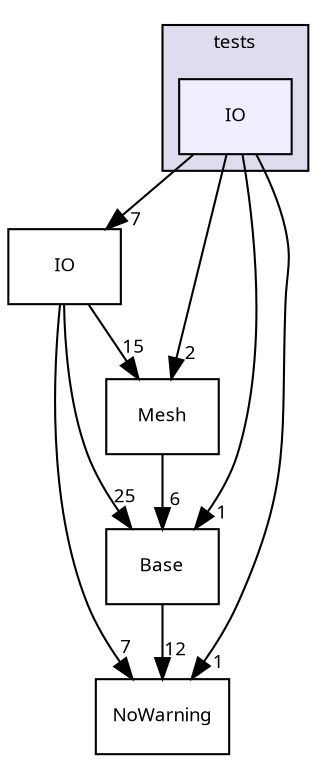 digraph "/tmp/q/quinoa/src/UnitTest/tests/IO" {
  bgcolor=transparent;
  compound=true
  node [ fontsize="9", fontname="sans-serif"];
  edge [ labelfontsize="9", labelfontname="sans-serif"];
  subgraph clusterdir_e95e2e38e51776ad287a40ec1ceb7b78 {
    graph [ bgcolor="#ddddee", pencolor="black", label="tests" fontname="sans-serif", fontsize="9", URL="dir_e95e2e38e51776ad287a40ec1ceb7b78.html"]
  dir_13cbf22fe35800b890c5358070abbb7e [shape=box, label="IO", style="filled", fillcolor="#eeeeff", pencolor="black", URL="dir_13cbf22fe35800b890c5358070abbb7e.html"];
  }
  dir_3e32a96ce5cfcb0c73109361e7fa459f [shape=box label="Mesh" URL="dir_3e32a96ce5cfcb0c73109361e7fa459f.html"];
  dir_fae119eb913a40fe8ed97cde8b98911e [shape=box label="IO" URL="dir_fae119eb913a40fe8ed97cde8b98911e.html"];
  dir_7e34f0efff2ff25c5f7cf9ee4af7a0ce [shape=box label="NoWarning" URL="dir_7e34f0efff2ff25c5f7cf9ee4af7a0ce.html"];
  dir_4814b1a558d470c33d85e65dbde02eaa [shape=box label="Base" URL="dir_4814b1a558d470c33d85e65dbde02eaa.html"];
  dir_3e32a96ce5cfcb0c73109361e7fa459f->dir_4814b1a558d470c33d85e65dbde02eaa [headlabel="6", labeldistance=1.5 headhref="dir_000033_000002.html"];
  dir_fae119eb913a40fe8ed97cde8b98911e->dir_3e32a96ce5cfcb0c73109361e7fa459f [headlabel="15", labeldistance=1.5 headhref="dir_000029_000033.html"];
  dir_fae119eb913a40fe8ed97cde8b98911e->dir_7e34f0efff2ff25c5f7cf9ee4af7a0ce [headlabel="7", labeldistance=1.5 headhref="dir_000029_000034.html"];
  dir_fae119eb913a40fe8ed97cde8b98911e->dir_4814b1a558d470c33d85e65dbde02eaa [headlabel="25", labeldistance=1.5 headhref="dir_000029_000002.html"];
  dir_13cbf22fe35800b890c5358070abbb7e->dir_3e32a96ce5cfcb0c73109361e7fa459f [headlabel="2", labeldistance=1.5 headhref="dir_000042_000033.html"];
  dir_13cbf22fe35800b890c5358070abbb7e->dir_fae119eb913a40fe8ed97cde8b98911e [headlabel="7", labeldistance=1.5 headhref="dir_000042_000029.html"];
  dir_13cbf22fe35800b890c5358070abbb7e->dir_7e34f0efff2ff25c5f7cf9ee4af7a0ce [headlabel="1", labeldistance=1.5 headhref="dir_000042_000034.html"];
  dir_13cbf22fe35800b890c5358070abbb7e->dir_4814b1a558d470c33d85e65dbde02eaa [headlabel="1", labeldistance=1.5 headhref="dir_000042_000002.html"];
  dir_4814b1a558d470c33d85e65dbde02eaa->dir_7e34f0efff2ff25c5f7cf9ee4af7a0ce [headlabel="12", labeldistance=1.5 headhref="dir_000002_000034.html"];
}
